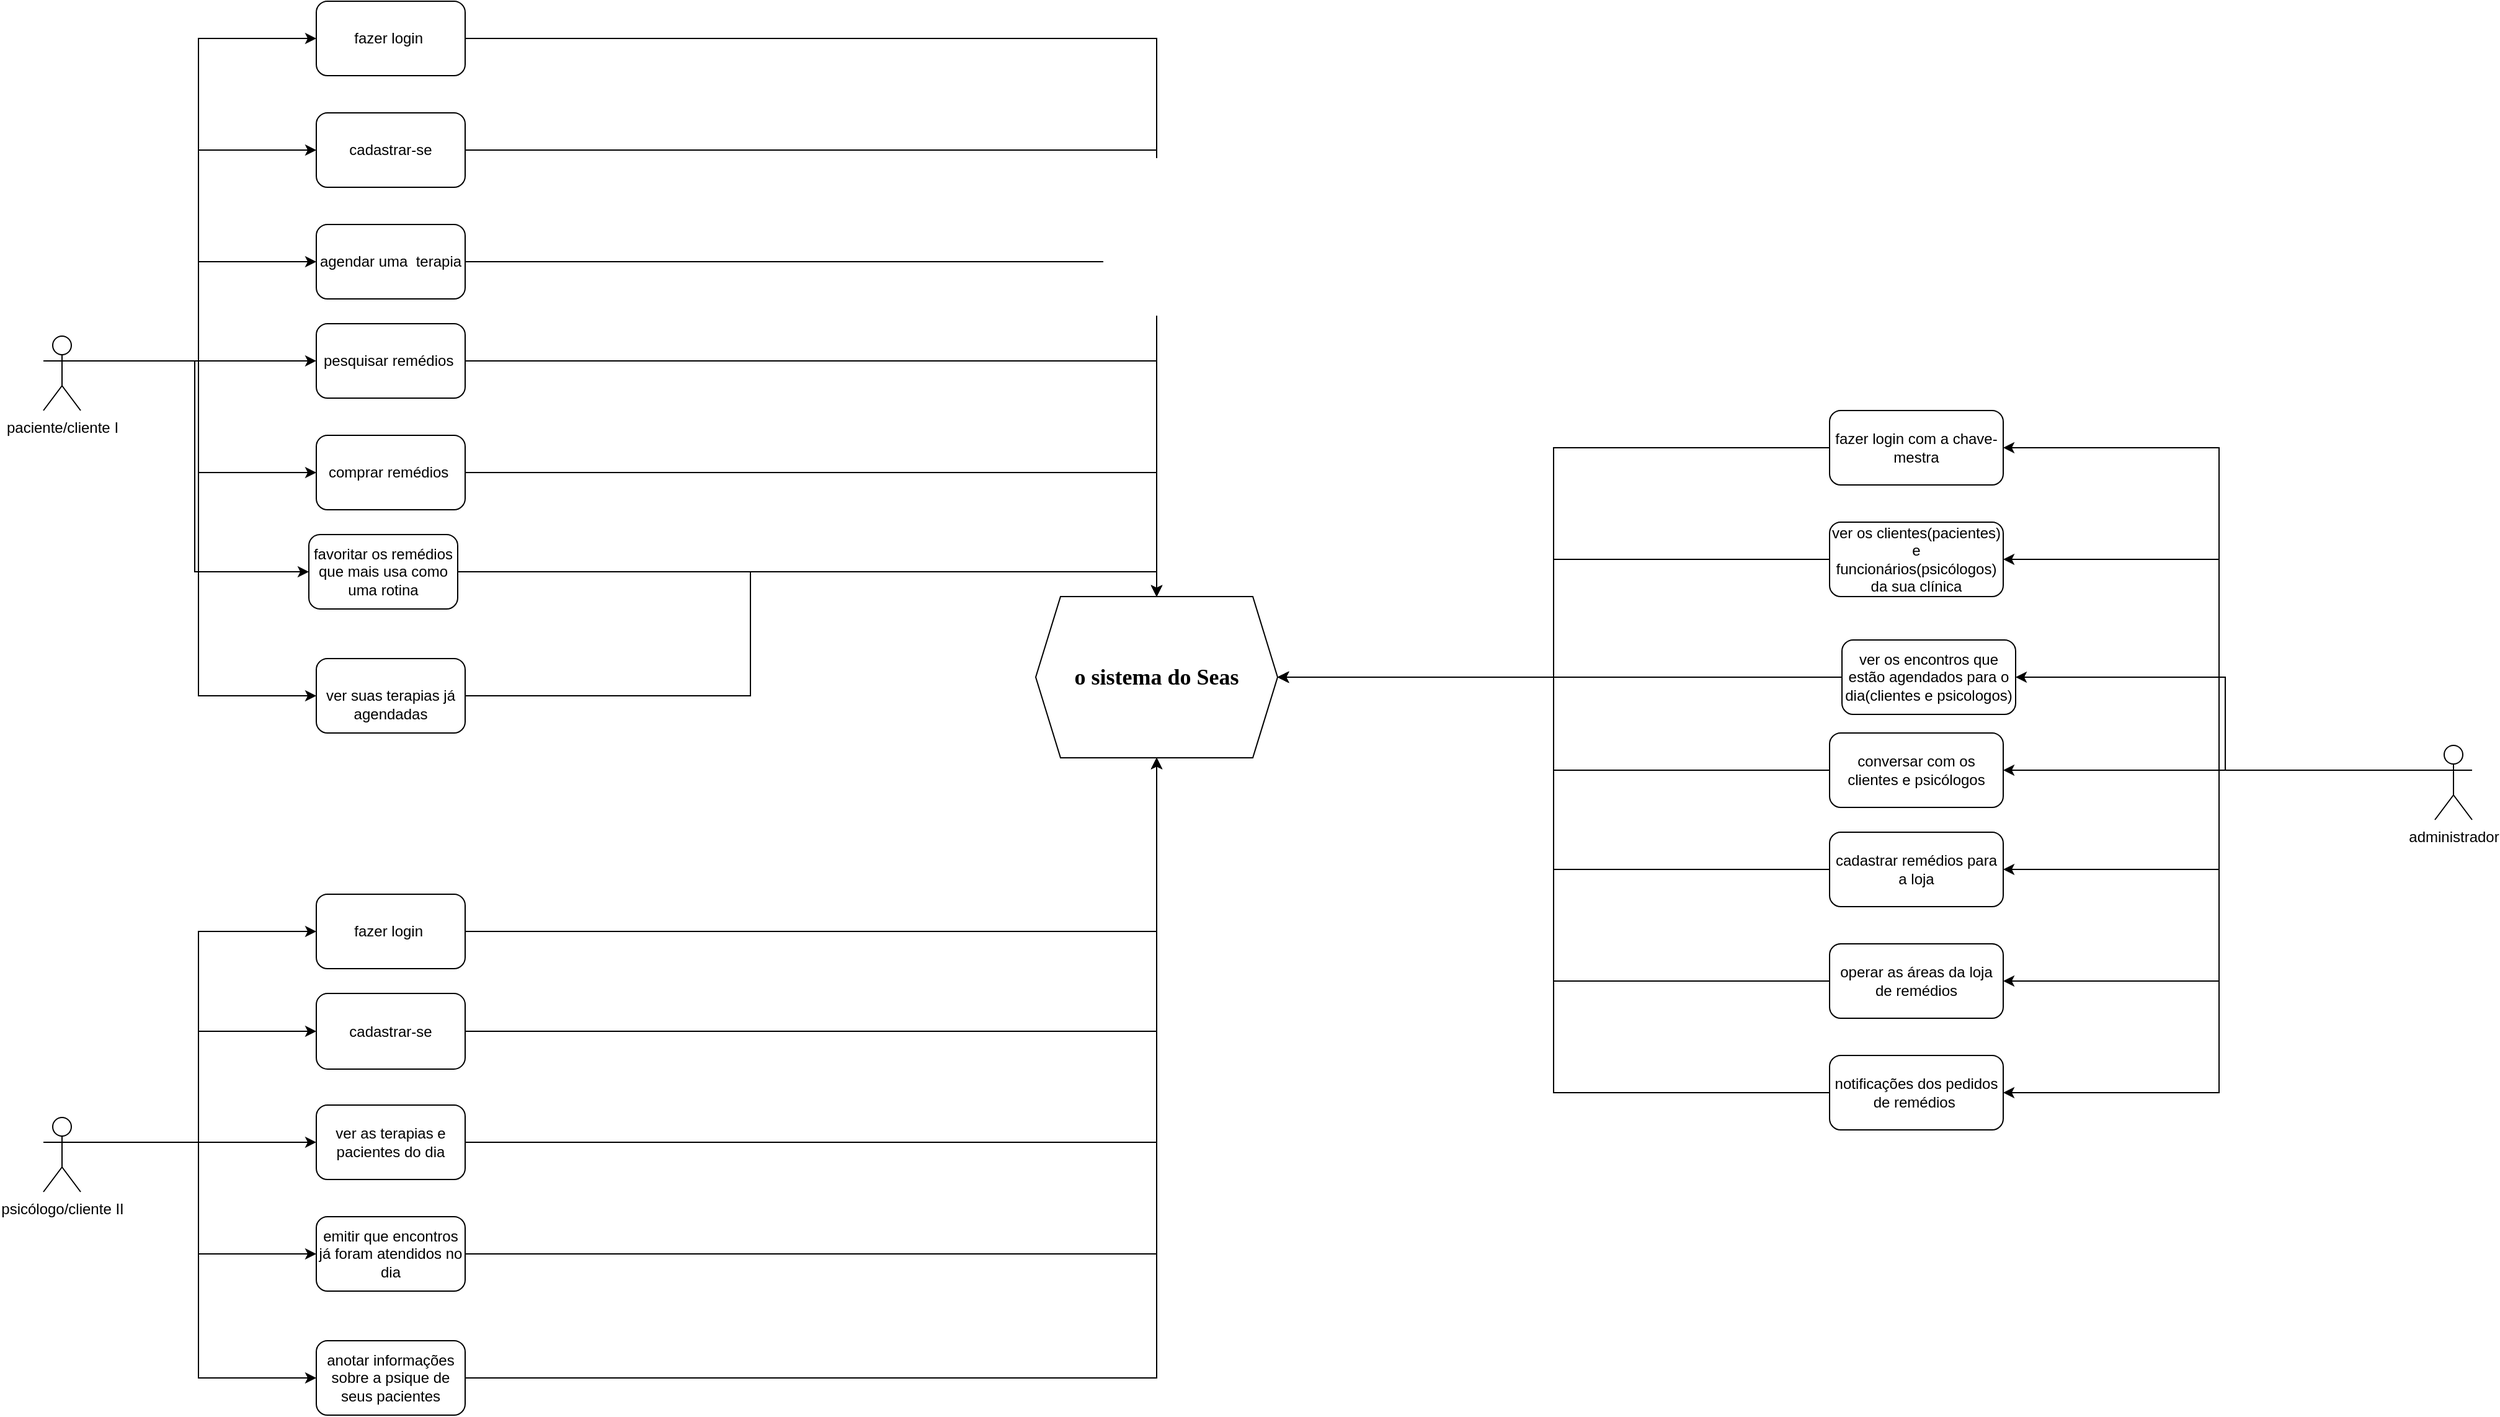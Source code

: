 <mxfile version="27.0.6">
  <diagram name="Página-1" id="Zz-HTMxLUBdQFx5SuUp2">
    <mxGraphModel dx="1426" dy="743" grid="1" gridSize="10" guides="1" tooltips="1" connect="1" arrows="1" fold="1" page="1" pageScale="1" pageWidth="827" pageHeight="1169" math="0" shadow="0">
      <root>
        <mxCell id="0" />
        <mxCell id="1" parent="0" />
        <mxCell id="tb1b-IiTddcaCwF6Dcx1-28" style="edgeStyle=orthogonalEdgeStyle;rounded=0;orthogonalLoop=1;jettySize=auto;html=1;exitX=1;exitY=0.333;exitDx=0;exitDy=0;exitPerimeter=0;" parent="1" source="tb1b-IiTddcaCwF6Dcx1-1" target="tb1b-IiTddcaCwF6Dcx1-13" edge="1">
          <mxGeometry relative="1" as="geometry" />
        </mxCell>
        <mxCell id="tb1b-IiTddcaCwF6Dcx1-29" style="edgeStyle=orthogonalEdgeStyle;rounded=0;orthogonalLoop=1;jettySize=auto;html=1;exitX=1;exitY=0.333;exitDx=0;exitDy=0;exitPerimeter=0;entryX=0;entryY=0.5;entryDx=0;entryDy=0;" parent="1" source="tb1b-IiTddcaCwF6Dcx1-1" target="tb1b-IiTddcaCwF6Dcx1-12" edge="1">
          <mxGeometry relative="1" as="geometry" />
        </mxCell>
        <mxCell id="tb1b-IiTddcaCwF6Dcx1-30" style="edgeStyle=orthogonalEdgeStyle;rounded=0;orthogonalLoop=1;jettySize=auto;html=1;exitX=1;exitY=0.333;exitDx=0;exitDy=0;exitPerimeter=0;entryX=0;entryY=0.5;entryDx=0;entryDy=0;" parent="1" source="tb1b-IiTddcaCwF6Dcx1-1" target="tb1b-IiTddcaCwF6Dcx1-14" edge="1">
          <mxGeometry relative="1" as="geometry" />
        </mxCell>
        <mxCell id="tb1b-IiTddcaCwF6Dcx1-32" style="edgeStyle=orthogonalEdgeStyle;rounded=0;orthogonalLoop=1;jettySize=auto;html=1;exitX=1;exitY=0.333;exitDx=0;exitDy=0;exitPerimeter=0;entryX=0;entryY=0.5;entryDx=0;entryDy=0;" parent="1" source="tb1b-IiTddcaCwF6Dcx1-1" target="tb1b-IiTddcaCwF6Dcx1-10" edge="1">
          <mxGeometry relative="1" as="geometry" />
        </mxCell>
        <mxCell id="tb1b-IiTddcaCwF6Dcx1-33" style="edgeStyle=orthogonalEdgeStyle;rounded=0;orthogonalLoop=1;jettySize=auto;html=1;exitX=1;exitY=0.333;exitDx=0;exitDy=0;exitPerimeter=0;entryX=0;entryY=0.5;entryDx=0;entryDy=0;" parent="1" source="tb1b-IiTddcaCwF6Dcx1-1" target="tb1b-IiTddcaCwF6Dcx1-5" edge="1">
          <mxGeometry relative="1" as="geometry" />
        </mxCell>
        <mxCell id="tb1b-IiTddcaCwF6Dcx1-34" style="edgeStyle=orthogonalEdgeStyle;rounded=0;orthogonalLoop=1;jettySize=auto;html=1;exitX=1;exitY=0.333;exitDx=0;exitDy=0;exitPerimeter=0;entryX=0;entryY=0.5;entryDx=0;entryDy=0;" parent="1" source="tb1b-IiTddcaCwF6Dcx1-1" target="tb1b-IiTddcaCwF6Dcx1-15" edge="1">
          <mxGeometry relative="1" as="geometry" />
        </mxCell>
        <mxCell id="tb1b-IiTddcaCwF6Dcx1-35" style="edgeStyle=orthogonalEdgeStyle;rounded=0;orthogonalLoop=1;jettySize=auto;html=1;exitX=1;exitY=0.333;exitDx=0;exitDy=0;exitPerimeter=0;entryX=0;entryY=0.5;entryDx=0;entryDy=0;" parent="1" source="tb1b-IiTddcaCwF6Dcx1-1" target="tb1b-IiTddcaCwF6Dcx1-17" edge="1">
          <mxGeometry relative="1" as="geometry" />
        </mxCell>
        <mxCell id="tb1b-IiTddcaCwF6Dcx1-1" value="&lt;font style=&quot;vertical-align: inherit;&quot;&gt;&lt;font style=&quot;vertical-align: inherit;&quot;&gt;paciente/cliente I&lt;/font&gt;&lt;/font&gt;" style="shape=umlActor;verticalLabelPosition=bottom;verticalAlign=top;html=1;outlineConnect=0;" parent="1" vertex="1">
          <mxGeometry x="140" y="280" width="30" height="60" as="geometry" />
        </mxCell>
        <mxCell id="tb1b-IiTddcaCwF6Dcx1-23" style="edgeStyle=orthogonalEdgeStyle;rounded=0;orthogonalLoop=1;jettySize=auto;html=1;exitX=1;exitY=0.333;exitDx=0;exitDy=0;exitPerimeter=0;" parent="1" source="tb1b-IiTddcaCwF6Dcx1-2" target="tb1b-IiTddcaCwF6Dcx1-18" edge="1">
          <mxGeometry relative="1" as="geometry" />
        </mxCell>
        <mxCell id="tb1b-IiTddcaCwF6Dcx1-24" style="edgeStyle=orthogonalEdgeStyle;rounded=0;orthogonalLoop=1;jettySize=auto;html=1;exitX=1;exitY=0.333;exitDx=0;exitDy=0;exitPerimeter=0;entryX=0;entryY=0.5;entryDx=0;entryDy=0;" parent="1" source="tb1b-IiTddcaCwF6Dcx1-2" target="tb1b-IiTddcaCwF6Dcx1-11" edge="1">
          <mxGeometry relative="1" as="geometry" />
        </mxCell>
        <mxCell id="tb1b-IiTddcaCwF6Dcx1-25" style="edgeStyle=orthogonalEdgeStyle;rounded=0;orthogonalLoop=1;jettySize=auto;html=1;exitX=1;exitY=0.333;exitDx=0;exitDy=0;exitPerimeter=0;entryX=0;entryY=0.5;entryDx=0;entryDy=0;" parent="1" source="tb1b-IiTddcaCwF6Dcx1-2" target="tb1b-IiTddcaCwF6Dcx1-8" edge="1">
          <mxGeometry relative="1" as="geometry" />
        </mxCell>
        <mxCell id="tb1b-IiTddcaCwF6Dcx1-26" style="edgeStyle=orthogonalEdgeStyle;rounded=0;orthogonalLoop=1;jettySize=auto;html=1;exitX=1;exitY=0.333;exitDx=0;exitDy=0;exitPerimeter=0;entryX=0;entryY=0.5;entryDx=0;entryDy=0;" parent="1" source="tb1b-IiTddcaCwF6Dcx1-2" target="tb1b-IiTddcaCwF6Dcx1-19" edge="1">
          <mxGeometry relative="1" as="geometry" />
        </mxCell>
        <mxCell id="tb1b-IiTddcaCwF6Dcx1-27" style="edgeStyle=orthogonalEdgeStyle;rounded=0;orthogonalLoop=1;jettySize=auto;html=1;exitX=1;exitY=0.333;exitDx=0;exitDy=0;exitPerimeter=0;entryX=0;entryY=0.5;entryDx=0;entryDy=0;" parent="1" source="tb1b-IiTddcaCwF6Dcx1-2" target="tb1b-IiTddcaCwF6Dcx1-20" edge="1">
          <mxGeometry relative="1" as="geometry" />
        </mxCell>
        <mxCell id="tb1b-IiTddcaCwF6Dcx1-2" value="&lt;font style=&quot;vertical-align: inherit;&quot;&gt;&lt;font style=&quot;vertical-align: inherit;&quot;&gt;psicólogo/cliente II&lt;/font&gt;&lt;/font&gt;" style="shape=umlActor;verticalLabelPosition=bottom;verticalAlign=top;html=1;outlineConnect=0;" parent="1" vertex="1">
          <mxGeometry x="140" y="910" width="30" height="60" as="geometry" />
        </mxCell>
        <mxCell id="tb1b-IiTddcaCwF6Dcx1-43" style="edgeStyle=orthogonalEdgeStyle;rounded=0;orthogonalLoop=1;jettySize=auto;html=1;exitX=0;exitY=0.333;exitDx=0;exitDy=0;exitPerimeter=0;entryX=1;entryY=0.5;entryDx=0;entryDy=0;" parent="1" source="tb1b-IiTddcaCwF6Dcx1-4" target="tb1b-IiTddcaCwF6Dcx1-38" edge="1">
          <mxGeometry relative="1" as="geometry" />
        </mxCell>
        <mxCell id="tb1b-IiTddcaCwF6Dcx1-44" style="edgeStyle=orthogonalEdgeStyle;rounded=0;orthogonalLoop=1;jettySize=auto;html=1;exitX=0;exitY=0.333;exitDx=0;exitDy=0;exitPerimeter=0;entryX=1;entryY=0.5;entryDx=0;entryDy=0;" parent="1" source="tb1b-IiTddcaCwF6Dcx1-4" target="tb1b-IiTddcaCwF6Dcx1-37" edge="1">
          <mxGeometry relative="1" as="geometry" />
        </mxCell>
        <mxCell id="tb1b-IiTddcaCwF6Dcx1-45" style="edgeStyle=orthogonalEdgeStyle;rounded=0;orthogonalLoop=1;jettySize=auto;html=1;exitX=0;exitY=0.333;exitDx=0;exitDy=0;exitPerimeter=0;entryX=1;entryY=0.5;entryDx=0;entryDy=0;" parent="1" source="tb1b-IiTddcaCwF6Dcx1-4" target="tb1b-IiTddcaCwF6Dcx1-39" edge="1">
          <mxGeometry relative="1" as="geometry" />
        </mxCell>
        <mxCell id="tb1b-IiTddcaCwF6Dcx1-46" style="edgeStyle=orthogonalEdgeStyle;rounded=0;orthogonalLoop=1;jettySize=auto;html=1;exitX=0;exitY=0.333;exitDx=0;exitDy=0;exitPerimeter=0;entryX=1;entryY=0.5;entryDx=0;entryDy=0;" parent="1" source="tb1b-IiTddcaCwF6Dcx1-4" target="tb1b-IiTddcaCwF6Dcx1-40" edge="1">
          <mxGeometry relative="1" as="geometry" />
        </mxCell>
        <mxCell id="tb1b-IiTddcaCwF6Dcx1-47" style="edgeStyle=orthogonalEdgeStyle;rounded=0;orthogonalLoop=1;jettySize=auto;html=1;exitX=0;exitY=0.333;exitDx=0;exitDy=0;exitPerimeter=0;entryX=1;entryY=0.5;entryDx=0;entryDy=0;" parent="1" source="tb1b-IiTddcaCwF6Dcx1-4" target="tb1b-IiTddcaCwF6Dcx1-41" edge="1">
          <mxGeometry relative="1" as="geometry" />
        </mxCell>
        <mxCell id="tb1b-IiTddcaCwF6Dcx1-48" style="edgeStyle=orthogonalEdgeStyle;rounded=0;orthogonalLoop=1;jettySize=auto;html=1;exitX=0;exitY=0.333;exitDx=0;exitDy=0;exitPerimeter=0;entryX=1;entryY=0.5;entryDx=0;entryDy=0;" parent="1" source="tb1b-IiTddcaCwF6Dcx1-4" target="tb1b-IiTddcaCwF6Dcx1-36" edge="1">
          <mxGeometry relative="1" as="geometry" />
        </mxCell>
        <mxCell id="tb1b-IiTddcaCwF6Dcx1-49" style="edgeStyle=orthogonalEdgeStyle;rounded=0;orthogonalLoop=1;jettySize=auto;html=1;exitX=0;exitY=0.333;exitDx=0;exitDy=0;exitPerimeter=0;entryX=1;entryY=0.5;entryDx=0;entryDy=0;" parent="1" source="tb1b-IiTddcaCwF6Dcx1-4" target="tb1b-IiTddcaCwF6Dcx1-9" edge="1">
          <mxGeometry relative="1" as="geometry" />
        </mxCell>
        <mxCell id="tb1b-IiTddcaCwF6Dcx1-4" value="&lt;font style=&quot;vertical-align: inherit;&quot;&gt;&lt;font style=&quot;vertical-align: inherit;&quot;&gt;administrador&lt;/font&gt;&lt;/font&gt;" style="shape=umlActor;verticalLabelPosition=bottom;verticalAlign=top;html=1;outlineConnect=0;" parent="1" vertex="1">
          <mxGeometry x="2068" y="610" width="30" height="60" as="geometry" />
        </mxCell>
        <mxCell id="tb1b-IiTddcaCwF6Dcx1-59" style="edgeStyle=orthogonalEdgeStyle;rounded=0;orthogonalLoop=1;jettySize=auto;html=1;exitX=1;exitY=0.5;exitDx=0;exitDy=0;" parent="1" source="tb1b-IiTddcaCwF6Dcx1-5" target="tb1b-IiTddcaCwF6Dcx1-50" edge="1">
          <mxGeometry relative="1" as="geometry" />
        </mxCell>
        <mxCell id="tb1b-IiTddcaCwF6Dcx1-5" value="&lt;font style=&quot;vertical-align: inherit;&quot;&gt;&lt;font style=&quot;vertical-align: inherit;&quot;&gt;fazer login&amp;nbsp;&lt;/font&gt;&lt;/font&gt;" style="rounded=1;whiteSpace=wrap;html=1;" parent="1" vertex="1">
          <mxGeometry x="360" y="10" width="120" height="60" as="geometry" />
        </mxCell>
        <mxCell id="tb1b-IiTddcaCwF6Dcx1-70" style="edgeStyle=orthogonalEdgeStyle;rounded=0;orthogonalLoop=1;jettySize=auto;html=1;exitX=1;exitY=0.5;exitDx=0;exitDy=0;entryX=0.5;entryY=1;entryDx=0;entryDy=0;" parent="1" source="tb1b-IiTddcaCwF6Dcx1-8" target="tb1b-IiTddcaCwF6Dcx1-50" edge="1">
          <mxGeometry relative="1" as="geometry" />
        </mxCell>
        <mxCell id="tb1b-IiTddcaCwF6Dcx1-8" value="&lt;font style=&quot;vertical-align: inherit;&quot;&gt;&lt;font style=&quot;vertical-align: inherit;&quot;&gt;fazer login&amp;nbsp;&lt;/font&gt;&lt;/font&gt;" style="rounded=1;whiteSpace=wrap;html=1;" parent="1" vertex="1">
          <mxGeometry x="360" y="730" width="120" height="60" as="geometry" />
        </mxCell>
        <mxCell id="tb1b-IiTddcaCwF6Dcx1-51" style="edgeStyle=orthogonalEdgeStyle;rounded=0;orthogonalLoop=1;jettySize=auto;html=1;exitX=0;exitY=0.5;exitDx=0;exitDy=0;entryX=1;entryY=0.5;entryDx=0;entryDy=0;" parent="1" source="tb1b-IiTddcaCwF6Dcx1-9" target="tb1b-IiTddcaCwF6Dcx1-50" edge="1">
          <mxGeometry relative="1" as="geometry" />
        </mxCell>
        <mxCell id="tb1b-IiTddcaCwF6Dcx1-9" value="&lt;font style=&quot;vertical-align: inherit;&quot;&gt;&lt;font style=&quot;vertical-align: inherit;&quot;&gt;&lt;font style=&quot;vertical-align: inherit;&quot;&gt;&lt;font style=&quot;vertical-align: inherit;&quot;&gt;&lt;font style=&quot;vertical-align: inherit;&quot;&gt;&lt;font style=&quot;vertical-align: inherit;&quot;&gt;fazer login com a chave-mestra&lt;/font&gt;&lt;/font&gt;&lt;/font&gt;&lt;/font&gt;&lt;/font&gt;&lt;/font&gt;" style="rounded=1;whiteSpace=wrap;html=1;" parent="1" vertex="1">
          <mxGeometry x="1580" y="340" width="140" height="60" as="geometry" />
        </mxCell>
        <mxCell id="tb1b-IiTddcaCwF6Dcx1-62" style="edgeStyle=orthogonalEdgeStyle;rounded=0;orthogonalLoop=1;jettySize=auto;html=1;exitX=1;exitY=0.5;exitDx=0;exitDy=0;entryX=0.5;entryY=0;entryDx=0;entryDy=0;" parent="1" source="tb1b-IiTddcaCwF6Dcx1-10" target="tb1b-IiTddcaCwF6Dcx1-50" edge="1">
          <mxGeometry relative="1" as="geometry" />
        </mxCell>
        <mxCell id="tb1b-IiTddcaCwF6Dcx1-10" value="&lt;font style=&quot;vertical-align: inherit;&quot;&gt;&lt;font style=&quot;vertical-align: inherit;&quot;&gt;cadastrar-se&lt;/font&gt;&lt;/font&gt;" style="rounded=1;whiteSpace=wrap;html=1;" parent="1" vertex="1">
          <mxGeometry x="360" y="100" width="120" height="60" as="geometry" />
        </mxCell>
        <mxCell id="tb1b-IiTddcaCwF6Dcx1-72" style="edgeStyle=orthogonalEdgeStyle;rounded=0;orthogonalLoop=1;jettySize=auto;html=1;exitX=1;exitY=0.5;exitDx=0;exitDy=0;entryX=0.5;entryY=1;entryDx=0;entryDy=0;" parent="1" source="tb1b-IiTddcaCwF6Dcx1-11" target="tb1b-IiTddcaCwF6Dcx1-50" edge="1">
          <mxGeometry relative="1" as="geometry" />
        </mxCell>
        <mxCell id="tb1b-IiTddcaCwF6Dcx1-11" value="&lt;font style=&quot;vertical-align: inherit;&quot;&gt;&lt;font style=&quot;vertical-align: inherit;&quot;&gt;&lt;font style=&quot;vertical-align: inherit;&quot;&gt;&lt;font style=&quot;vertical-align: inherit;&quot;&gt;cadastrar-se&lt;/font&gt;&lt;/font&gt;&lt;/font&gt;&lt;/font&gt;" style="rounded=1;whiteSpace=wrap;html=1;" parent="1" vertex="1">
          <mxGeometry x="360" y="810" width="120" height="61" as="geometry" />
        </mxCell>
        <mxCell id="tb1b-IiTddcaCwF6Dcx1-64" style="edgeStyle=orthogonalEdgeStyle;rounded=0;orthogonalLoop=1;jettySize=auto;html=1;exitX=1;exitY=0.5;exitDx=0;exitDy=0;entryX=0.5;entryY=0;entryDx=0;entryDy=0;" parent="1" source="tb1b-IiTddcaCwF6Dcx1-12" target="tb1b-IiTddcaCwF6Dcx1-50" edge="1">
          <mxGeometry relative="1" as="geometry" />
        </mxCell>
        <mxCell id="tb1b-IiTddcaCwF6Dcx1-12" value="&lt;font style=&quot;vertical-align: inherit;&quot;&gt;&lt;font style=&quot;vertical-align: inherit;&quot;&gt;agendar uma&amp;nbsp; terapia&lt;/font&gt;&lt;/font&gt;" style="rounded=1;whiteSpace=wrap;html=1;" parent="1" vertex="1">
          <mxGeometry x="360" y="190" width="120" height="60" as="geometry" />
        </mxCell>
        <mxCell id="tb1b-IiTddcaCwF6Dcx1-65" style="edgeStyle=orthogonalEdgeStyle;rounded=0;orthogonalLoop=1;jettySize=auto;html=1;exitX=1;exitY=0.5;exitDx=0;exitDy=0;entryX=0.5;entryY=0;entryDx=0;entryDy=0;" parent="1" source="tb1b-IiTddcaCwF6Dcx1-13" target="tb1b-IiTddcaCwF6Dcx1-50" edge="1">
          <mxGeometry relative="1" as="geometry" />
        </mxCell>
        <mxCell id="tb1b-IiTddcaCwF6Dcx1-13" value="&lt;font style=&quot;vertical-align: inherit;&quot;&gt;&lt;font style=&quot;vertical-align: inherit;&quot;&gt;pesquisar remédios&amp;nbsp;&lt;/font&gt;&lt;/font&gt;" style="rounded=1;whiteSpace=wrap;html=1;" parent="1" vertex="1">
          <mxGeometry x="360" y="270" width="120" height="60" as="geometry" />
        </mxCell>
        <mxCell id="tb1b-IiTddcaCwF6Dcx1-66" style="edgeStyle=orthogonalEdgeStyle;rounded=0;orthogonalLoop=1;jettySize=auto;html=1;exitX=1;exitY=0.5;exitDx=0;exitDy=0;entryX=0.5;entryY=0;entryDx=0;entryDy=0;" parent="1" source="tb1b-IiTddcaCwF6Dcx1-14" target="tb1b-IiTddcaCwF6Dcx1-50" edge="1">
          <mxGeometry relative="1" as="geometry" />
        </mxCell>
        <mxCell id="tb1b-IiTddcaCwF6Dcx1-14" value="&lt;font style=&quot;vertical-align: inherit;&quot;&gt;&lt;font style=&quot;vertical-align: inherit;&quot;&gt;&lt;font style=&quot;vertical-align: inherit;&quot;&gt;&lt;font style=&quot;vertical-align: inherit;&quot;&gt;comprar remédios&amp;nbsp;&lt;/font&gt;&lt;/font&gt;&lt;/font&gt;&lt;/font&gt;" style="rounded=1;whiteSpace=wrap;html=1;" parent="1" vertex="1">
          <mxGeometry x="360" y="360" width="120" height="60" as="geometry" />
        </mxCell>
        <mxCell id="tb1b-IiTddcaCwF6Dcx1-68" style="edgeStyle=orthogonalEdgeStyle;rounded=0;orthogonalLoop=1;jettySize=auto;html=1;exitX=1;exitY=0.5;exitDx=0;exitDy=0;entryX=0.5;entryY=0;entryDx=0;entryDy=0;" parent="1" source="tb1b-IiTddcaCwF6Dcx1-15" target="tb1b-IiTddcaCwF6Dcx1-50" edge="1">
          <mxGeometry relative="1" as="geometry" />
        </mxCell>
        <mxCell id="tb1b-IiTddcaCwF6Dcx1-15" value="&lt;font style=&quot;vertical-align: inherit;&quot;&gt;&lt;font style=&quot;vertical-align: inherit;&quot;&gt;&lt;font style=&quot;vertical-align: inherit;&quot;&gt;&lt;font style=&quot;vertical-align: inherit;&quot;&gt;&lt;font style=&quot;vertical-align: inherit;&quot;&gt;&lt;font style=&quot;vertical-align: inherit;&quot;&gt;&lt;font style=&quot;vertical-align: inherit;&quot;&gt;&lt;font style=&quot;vertical-align: inherit;&quot;&gt;favoritar os remédios que mais usa como uma rotina&lt;/font&gt;&lt;/font&gt;&lt;/font&gt;&lt;/font&gt;&lt;/font&gt;&lt;/font&gt;&lt;/font&gt;&lt;/font&gt;" style="rounded=1;whiteSpace=wrap;html=1;" parent="1" vertex="1">
          <mxGeometry x="354" y="440" width="120" height="60" as="geometry" />
        </mxCell>
        <mxCell id="tb1b-IiTddcaCwF6Dcx1-69" style="edgeStyle=orthogonalEdgeStyle;rounded=0;orthogonalLoop=1;jettySize=auto;html=1;exitX=1;exitY=0.5;exitDx=0;exitDy=0;entryX=0.5;entryY=0;entryDx=0;entryDy=0;" parent="1" source="tb1b-IiTddcaCwF6Dcx1-17" target="tb1b-IiTddcaCwF6Dcx1-50" edge="1">
          <mxGeometry relative="1" as="geometry" />
        </mxCell>
        <mxCell id="tb1b-IiTddcaCwF6Dcx1-17" value="&lt;br&gt;&lt;font style=&quot;vertical-align: inherit;&quot;&gt;&lt;font style=&quot;vertical-align: inherit;&quot;&gt;ver suas terapias já agendadas&lt;/font&gt;&lt;/font&gt;" style="rounded=1;whiteSpace=wrap;html=1;" parent="1" vertex="1">
          <mxGeometry x="360" y="540" width="120" height="60" as="geometry" />
        </mxCell>
        <mxCell id="tb1b-IiTddcaCwF6Dcx1-73" style="edgeStyle=orthogonalEdgeStyle;rounded=0;orthogonalLoop=1;jettySize=auto;html=1;exitX=1;exitY=0.5;exitDx=0;exitDy=0;entryX=0.5;entryY=1;entryDx=0;entryDy=0;" parent="1" source="tb1b-IiTddcaCwF6Dcx1-18" target="tb1b-IiTddcaCwF6Dcx1-50" edge="1">
          <mxGeometry relative="1" as="geometry" />
        </mxCell>
        <mxCell id="tb1b-IiTddcaCwF6Dcx1-18" value="&lt;font style=&quot;vertical-align: inherit;&quot;&gt;&lt;font style=&quot;vertical-align: inherit;&quot;&gt;ver as terapias e pacientes do dia&lt;/font&gt;&lt;/font&gt;" style="rounded=1;whiteSpace=wrap;html=1;" parent="1" vertex="1">
          <mxGeometry x="360" y="900" width="120" height="60" as="geometry" />
        </mxCell>
        <mxCell id="tb1b-IiTddcaCwF6Dcx1-74" style="edgeStyle=orthogonalEdgeStyle;rounded=0;orthogonalLoop=1;jettySize=auto;html=1;exitX=1;exitY=0.5;exitDx=0;exitDy=0;entryX=0.5;entryY=1;entryDx=0;entryDy=0;" parent="1" source="tb1b-IiTddcaCwF6Dcx1-19" target="tb1b-IiTddcaCwF6Dcx1-50" edge="1">
          <mxGeometry relative="1" as="geometry" />
        </mxCell>
        <mxCell id="tb1b-IiTddcaCwF6Dcx1-19" value="&lt;font style=&quot;vertical-align: inherit;&quot;&gt;&lt;font style=&quot;vertical-align: inherit;&quot;&gt;emitir que encontros já foram atendidos no dia&lt;/font&gt;&lt;/font&gt;" style="rounded=1;whiteSpace=wrap;html=1;" parent="1" vertex="1">
          <mxGeometry x="360" y="990" width="120" height="60" as="geometry" />
        </mxCell>
        <mxCell id="tb1b-IiTddcaCwF6Dcx1-75" style="edgeStyle=orthogonalEdgeStyle;rounded=0;orthogonalLoop=1;jettySize=auto;html=1;exitX=1;exitY=0.5;exitDx=0;exitDy=0;entryX=0.5;entryY=1;entryDx=0;entryDy=0;" parent="1" source="tb1b-IiTddcaCwF6Dcx1-20" target="tb1b-IiTddcaCwF6Dcx1-50" edge="1">
          <mxGeometry relative="1" as="geometry" />
        </mxCell>
        <mxCell id="tb1b-IiTddcaCwF6Dcx1-20" value="&lt;font style=&quot;vertical-align: inherit;&quot;&gt;&lt;font style=&quot;vertical-align: inherit;&quot;&gt;anotar informações sobre a psique de seus pacientes&lt;/font&gt;&lt;/font&gt;" style="rounded=1;whiteSpace=wrap;html=1;" parent="1" vertex="1">
          <mxGeometry x="360" y="1090" width="120" height="60" as="geometry" />
        </mxCell>
        <mxCell id="tb1b-IiTddcaCwF6Dcx1-53" style="edgeStyle=orthogonalEdgeStyle;rounded=0;orthogonalLoop=1;jettySize=auto;html=1;exitX=0;exitY=0.5;exitDx=0;exitDy=0;entryX=1;entryY=0.5;entryDx=0;entryDy=0;" parent="1" source="tb1b-IiTddcaCwF6Dcx1-36" target="tb1b-IiTddcaCwF6Dcx1-50" edge="1">
          <mxGeometry relative="1" as="geometry" />
        </mxCell>
        <mxCell id="tb1b-IiTddcaCwF6Dcx1-36" value="&lt;font style=&quot;vertical-align: inherit;&quot;&gt;&lt;font style=&quot;vertical-align: inherit;&quot;&gt;&lt;font style=&quot;vertical-align: inherit;&quot;&gt;&lt;font style=&quot;vertical-align: inherit;&quot;&gt;&lt;font style=&quot;vertical-align: inherit;&quot;&gt;&lt;font style=&quot;vertical-align: inherit;&quot;&gt;ver os clientes(pacientes) e funcionários(psicólogos)&lt;/font&gt;&lt;/font&gt;&lt;/font&gt;&lt;/font&gt;&lt;/font&gt;&lt;/font&gt;&lt;div&gt;&lt;font style=&quot;vertical-align: inherit;&quot;&gt;&lt;font style=&quot;vertical-align: inherit;&quot;&gt;&lt;font style=&quot;vertical-align: inherit;&quot;&gt;&lt;font style=&quot;vertical-align: inherit;&quot;&gt;&lt;font style=&quot;vertical-align: inherit;&quot;&gt;&lt;font style=&quot;vertical-align: inherit;&quot;&gt;&lt;font style=&quot;vertical-align: inherit;&quot;&gt;&lt;font style=&quot;vertical-align: inherit;&quot;&gt;da sua clínica&lt;/font&gt;&lt;/font&gt;&lt;/font&gt;&lt;/font&gt;&lt;/font&gt;&lt;/font&gt;&lt;/font&gt;&lt;/font&gt;&lt;/div&gt;" style="rounded=1;whiteSpace=wrap;html=1;" parent="1" vertex="1">
          <mxGeometry x="1580" y="430" width="140" height="60" as="geometry" />
        </mxCell>
        <mxCell id="tb1b-IiTddcaCwF6Dcx1-54" style="edgeStyle=orthogonalEdgeStyle;rounded=0;orthogonalLoop=1;jettySize=auto;html=1;exitX=0;exitY=0.5;exitDx=0;exitDy=0;entryX=1;entryY=0.5;entryDx=0;entryDy=0;" parent="1" source="tb1b-IiTddcaCwF6Dcx1-37" target="tb1b-IiTddcaCwF6Dcx1-50" edge="1">
          <mxGeometry relative="1" as="geometry" />
        </mxCell>
        <mxCell id="tb1b-IiTddcaCwF6Dcx1-37" value="&lt;font style=&quot;vertical-align: inherit;&quot;&gt;&lt;font style=&quot;vertical-align: inherit;&quot;&gt;&lt;font style=&quot;vertical-align: inherit;&quot;&gt;&lt;font style=&quot;vertical-align: inherit;&quot;&gt;ver os encontros que estão agendados para o dia(clientes e psicologos)&lt;/font&gt;&lt;/font&gt;&lt;/font&gt;&lt;/font&gt;" style="rounded=1;whiteSpace=wrap;html=1;" parent="1" vertex="1">
          <mxGeometry x="1590" y="525" width="140" height="60" as="geometry" />
        </mxCell>
        <mxCell id="tb1b-IiTddcaCwF6Dcx1-55" style="edgeStyle=orthogonalEdgeStyle;rounded=0;orthogonalLoop=1;jettySize=auto;html=1;exitX=0;exitY=0.5;exitDx=0;exitDy=0;entryX=1;entryY=0.5;entryDx=0;entryDy=0;" parent="1" source="tb1b-IiTddcaCwF6Dcx1-38" target="tb1b-IiTddcaCwF6Dcx1-50" edge="1">
          <mxGeometry relative="1" as="geometry" />
        </mxCell>
        <mxCell id="tb1b-IiTddcaCwF6Dcx1-38" value="&lt;font style=&quot;vertical-align: inherit;&quot;&gt;&lt;font style=&quot;vertical-align: inherit;&quot;&gt;conversar com os clientes e psicólogos&lt;/font&gt;&lt;/font&gt;" style="rounded=1;whiteSpace=wrap;html=1;" parent="1" vertex="1">
          <mxGeometry x="1580" y="600" width="140" height="60" as="geometry" />
        </mxCell>
        <mxCell id="tb1b-IiTddcaCwF6Dcx1-56" style="edgeStyle=orthogonalEdgeStyle;rounded=0;orthogonalLoop=1;jettySize=auto;html=1;exitX=0;exitY=0.5;exitDx=0;exitDy=0;entryX=1;entryY=0.5;entryDx=0;entryDy=0;" parent="1" source="tb1b-IiTddcaCwF6Dcx1-39" target="tb1b-IiTddcaCwF6Dcx1-50" edge="1">
          <mxGeometry relative="1" as="geometry" />
        </mxCell>
        <mxCell id="tb1b-IiTddcaCwF6Dcx1-39" value="&lt;font style=&quot;vertical-align: inherit;&quot;&gt;&lt;font style=&quot;vertical-align: inherit;&quot;&gt;cadastrar remédios para a loja&lt;/font&gt;&lt;/font&gt;" style="rounded=1;whiteSpace=wrap;html=1;" parent="1" vertex="1">
          <mxGeometry x="1580" y="680" width="140" height="60" as="geometry" />
        </mxCell>
        <mxCell id="tb1b-IiTddcaCwF6Dcx1-57" style="edgeStyle=orthogonalEdgeStyle;rounded=0;orthogonalLoop=1;jettySize=auto;html=1;exitX=0;exitY=0.5;exitDx=0;exitDy=0;entryX=1;entryY=0.5;entryDx=0;entryDy=0;" parent="1" source="tb1b-IiTddcaCwF6Dcx1-40" target="tb1b-IiTddcaCwF6Dcx1-50" edge="1">
          <mxGeometry relative="1" as="geometry" />
        </mxCell>
        <mxCell id="tb1b-IiTddcaCwF6Dcx1-40" value="&lt;font style=&quot;vertical-align: inherit;&quot;&gt;&lt;font style=&quot;vertical-align: inherit;&quot;&gt;operar as áreas da loja de remédios&lt;/font&gt;&lt;/font&gt;" style="rounded=1;whiteSpace=wrap;html=1;" parent="1" vertex="1">
          <mxGeometry x="1580" y="770" width="140" height="60" as="geometry" />
        </mxCell>
        <mxCell id="tb1b-IiTddcaCwF6Dcx1-58" style="edgeStyle=orthogonalEdgeStyle;rounded=0;orthogonalLoop=1;jettySize=auto;html=1;exitX=0;exitY=0.5;exitDx=0;exitDy=0;entryX=1;entryY=0.5;entryDx=0;entryDy=0;" parent="1" source="tb1b-IiTddcaCwF6Dcx1-41" target="tb1b-IiTddcaCwF6Dcx1-50" edge="1">
          <mxGeometry relative="1" as="geometry" />
        </mxCell>
        <mxCell id="tb1b-IiTddcaCwF6Dcx1-41" value="&lt;font style=&quot;vertical-align: inherit;&quot;&gt;&lt;font style=&quot;vertical-align: inherit;&quot;&gt;notificações dos pedidos de remédios&amp;nbsp;&lt;/font&gt;&lt;/font&gt;" style="rounded=1;whiteSpace=wrap;html=1;" parent="1" vertex="1">
          <mxGeometry x="1580" y="860" width="140" height="60" as="geometry" />
        </mxCell>
        <mxCell id="tb1b-IiTddcaCwF6Dcx1-50" value="&lt;h2&gt;&lt;font style=&quot;vertical-align: inherit;&quot;&gt;&lt;font style=&quot;vertical-align: inherit;&quot;&gt;&lt;font style=&quot;vertical-align: inherit;&quot;&gt;&lt;font style=&quot;vertical-align: inherit;&quot; face=&quot;Comic Sans MS&quot;&gt;&lt;font style=&quot;vertical-align: inherit;&quot;&gt;&lt;font style=&quot;vertical-align: inherit;&quot;&gt;o sistema do Seas&lt;/font&gt;&lt;/font&gt;&lt;/font&gt;&lt;/font&gt;&lt;/font&gt;&lt;/font&gt;&lt;/h2&gt;" style="shape=hexagon;perimeter=hexagonPerimeter2;whiteSpace=wrap;html=1;fixedSize=1;" parent="1" vertex="1">
          <mxGeometry x="940" y="490" width="195" height="130" as="geometry" />
        </mxCell>
      </root>
    </mxGraphModel>
  </diagram>
</mxfile>
